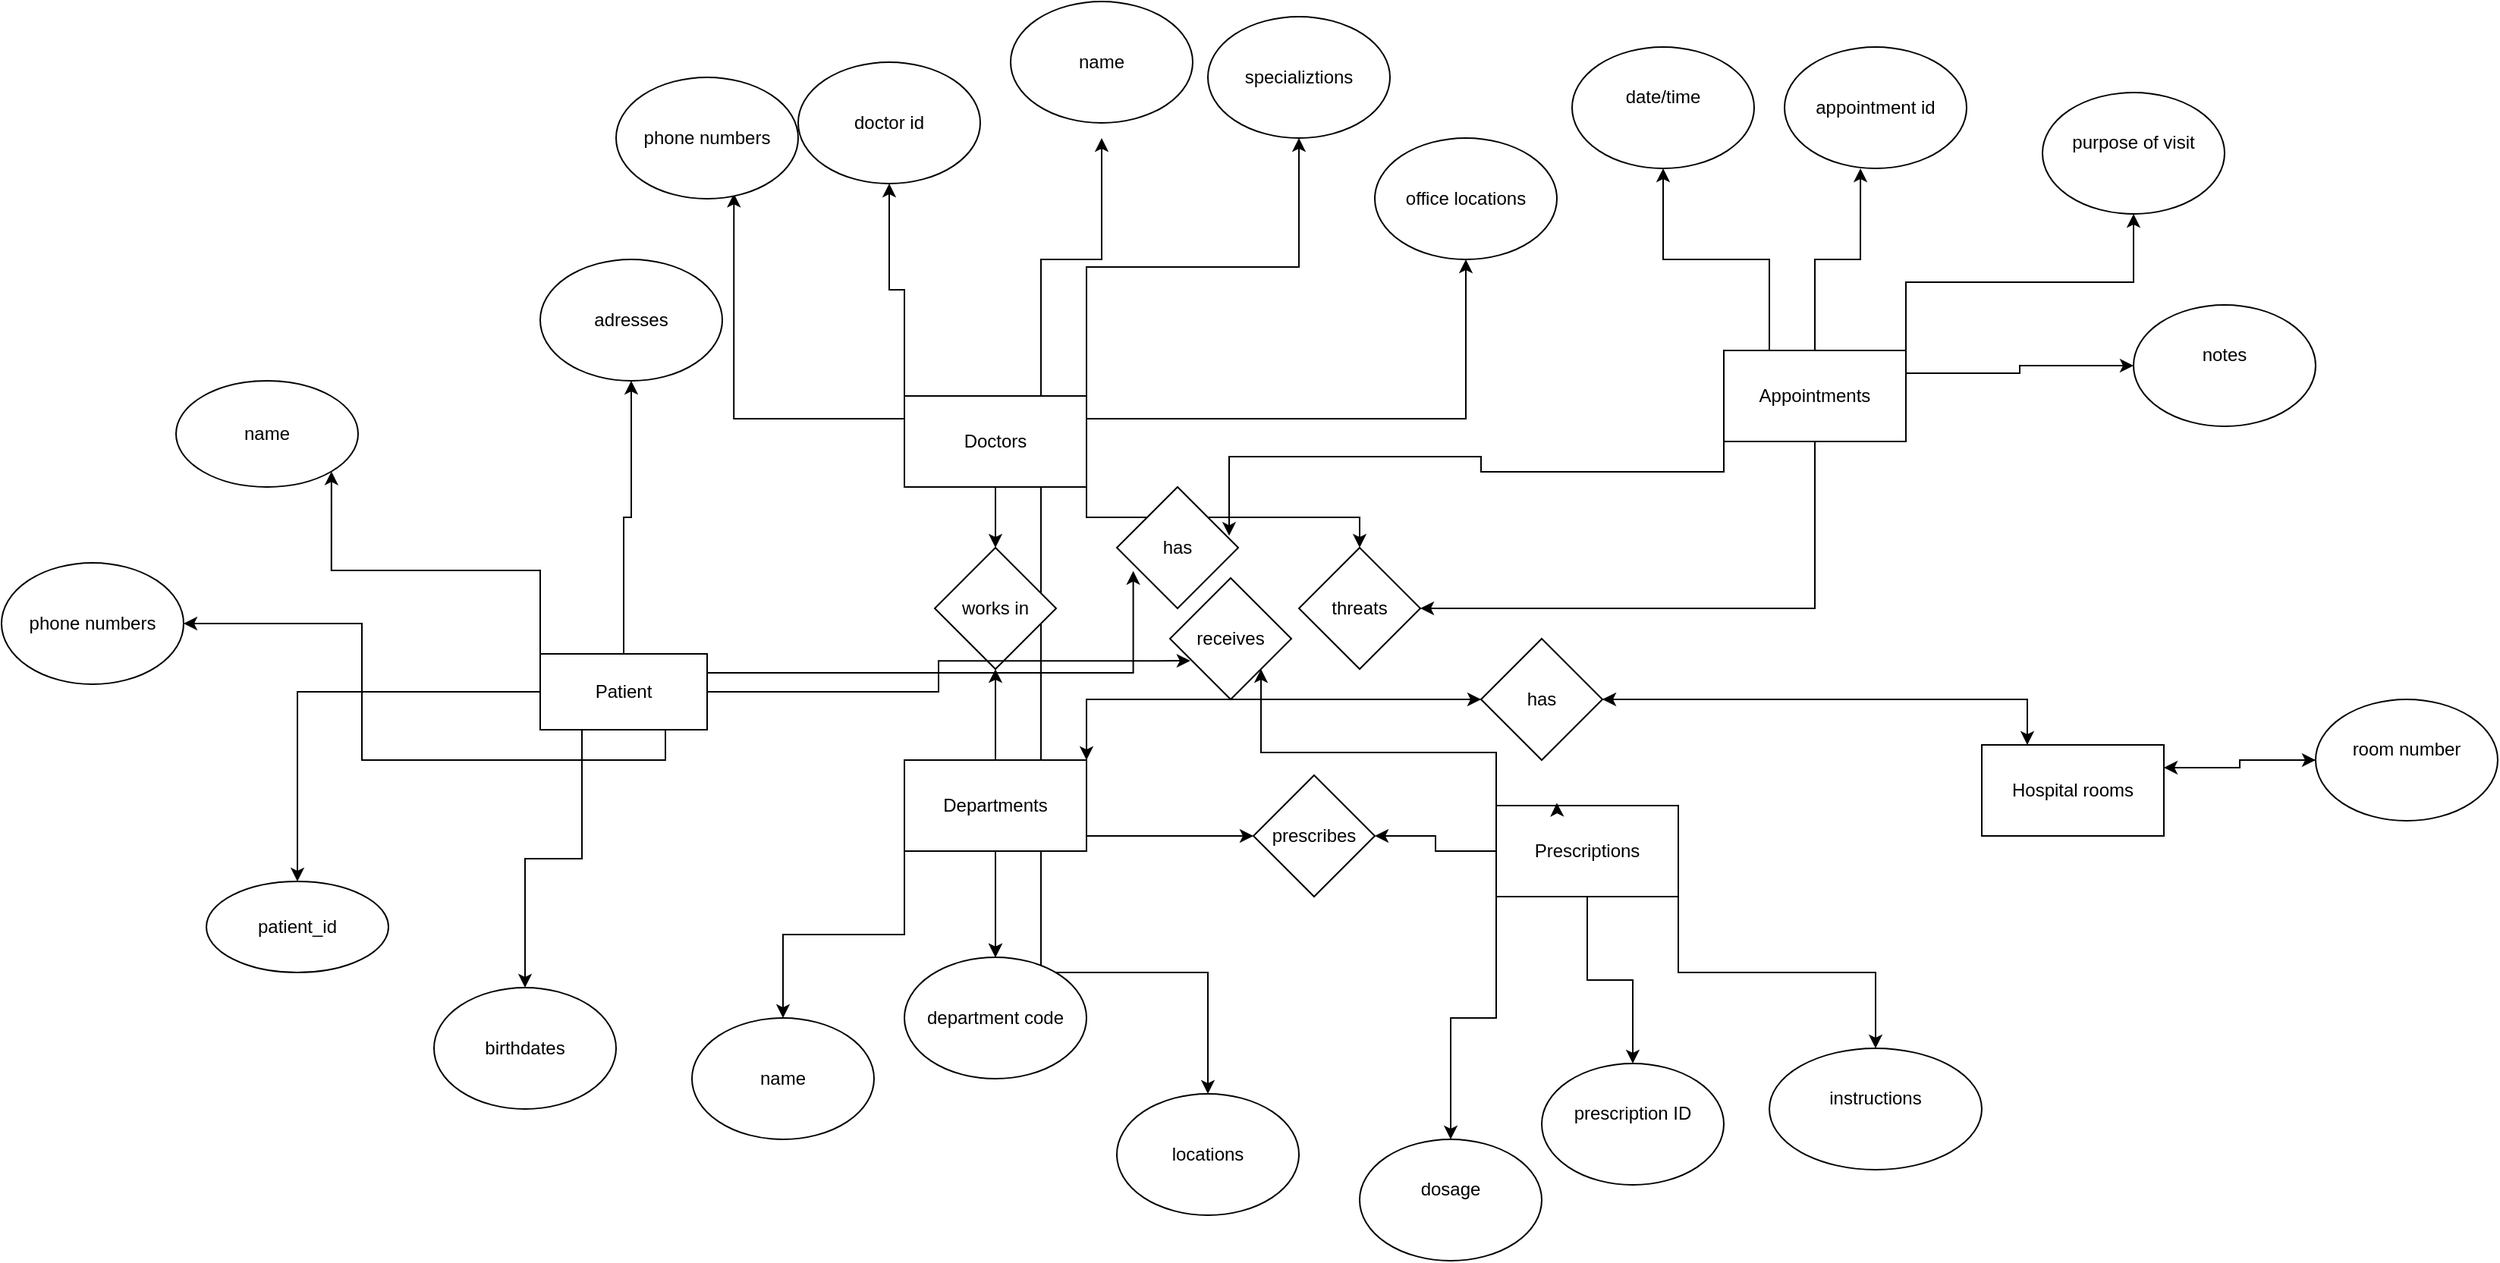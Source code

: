 <mxfile version="28.2.2">
  <diagram name="Page-1" id="Okyo70iiBeOFteqgniGM">
    <mxGraphModel dx="2934" dy="2416" grid="1" gridSize="10" guides="1" tooltips="1" connect="1" arrows="1" fold="1" page="1" pageScale="1" pageWidth="850" pageHeight="1100" math="0" shadow="0">
      <root>
        <mxCell id="0" />
        <mxCell id="1" parent="0" />
        <mxCell id="xxZGd4Kee1xpuVlzAXk--7" style="edgeStyle=orthogonalEdgeStyle;rounded=0;orthogonalLoop=1;jettySize=auto;html=1;exitX=0;exitY=0.5;exitDx=0;exitDy=0;entryX=0.5;entryY=0;entryDx=0;entryDy=0;" edge="1" parent="1" source="Ht5dXqHMME09dJcP722R-1" target="xxZGd4Kee1xpuVlzAXk--6">
          <mxGeometry relative="1" as="geometry" />
        </mxCell>
        <mxCell id="xxZGd4Kee1xpuVlzAXk--9" style="edgeStyle=orthogonalEdgeStyle;rounded=0;orthogonalLoop=1;jettySize=auto;html=1;exitX=0;exitY=0;exitDx=0;exitDy=0;entryX=1;entryY=1;entryDx=0;entryDy=0;" edge="1" parent="1" source="Ht5dXqHMME09dJcP722R-1" target="xxZGd4Kee1xpuVlzAXk--8">
          <mxGeometry relative="1" as="geometry" />
        </mxCell>
        <mxCell id="xxZGd4Kee1xpuVlzAXk--11" style="edgeStyle=orthogonalEdgeStyle;rounded=0;orthogonalLoop=1;jettySize=auto;html=1;exitX=0.25;exitY=1;exitDx=0;exitDy=0;" edge="1" parent="1" source="Ht5dXqHMME09dJcP722R-1" target="xxZGd4Kee1xpuVlzAXk--10">
          <mxGeometry relative="1" as="geometry" />
        </mxCell>
        <mxCell id="xxZGd4Kee1xpuVlzAXk--13" style="edgeStyle=orthogonalEdgeStyle;rounded=0;orthogonalLoop=1;jettySize=auto;html=1;exitX=0.5;exitY=0;exitDx=0;exitDy=0;" edge="1" parent="1" source="Ht5dXqHMME09dJcP722R-1" target="xxZGd4Kee1xpuVlzAXk--12">
          <mxGeometry relative="1" as="geometry" />
        </mxCell>
        <mxCell id="xxZGd4Kee1xpuVlzAXk--15" style="edgeStyle=orthogonalEdgeStyle;rounded=0;orthogonalLoop=1;jettySize=auto;html=1;exitX=0.75;exitY=1;exitDx=0;exitDy=0;" edge="1" parent="1" source="Ht5dXqHMME09dJcP722R-1" target="xxZGd4Kee1xpuVlzAXk--14">
          <mxGeometry relative="1" as="geometry" />
        </mxCell>
        <mxCell id="Ht5dXqHMME09dJcP722R-1" value="Patient" style="rounded=0;whiteSpace=wrap;html=1;" parent="1" vertex="1">
          <mxGeometry x="-70" y="290" width="110" height="50" as="geometry" />
        </mxCell>
        <mxCell id="xxZGd4Kee1xpuVlzAXk--17" style="edgeStyle=orthogonalEdgeStyle;rounded=0;orthogonalLoop=1;jettySize=auto;html=1;exitX=0;exitY=0;exitDx=0;exitDy=0;" edge="1" parent="1" source="xxZGd4Kee1xpuVlzAXk--1" target="xxZGd4Kee1xpuVlzAXk--16">
          <mxGeometry relative="1" as="geometry" />
        </mxCell>
        <mxCell id="xxZGd4Kee1xpuVlzAXk--21" style="edgeStyle=orthogonalEdgeStyle;rounded=0;orthogonalLoop=1;jettySize=auto;html=1;exitX=1;exitY=0;exitDx=0;exitDy=0;entryX=0.5;entryY=1;entryDx=0;entryDy=0;" edge="1" parent="1" source="xxZGd4Kee1xpuVlzAXk--1" target="xxZGd4Kee1xpuVlzAXk--20">
          <mxGeometry relative="1" as="geometry" />
        </mxCell>
        <mxCell id="xxZGd4Kee1xpuVlzAXk--23" style="edgeStyle=orthogonalEdgeStyle;rounded=0;orthogonalLoop=1;jettySize=auto;html=1;exitX=0;exitY=0.25;exitDx=0;exitDy=0;entryX=0.647;entryY=0.958;entryDx=0;entryDy=0;entryPerimeter=0;" edge="1" parent="1" source="xxZGd4Kee1xpuVlzAXk--1" target="xxZGd4Kee1xpuVlzAXk--22">
          <mxGeometry relative="1" as="geometry">
            <mxPoint x="60" as="targetPoint" />
          </mxGeometry>
        </mxCell>
        <mxCell id="xxZGd4Kee1xpuVlzAXk--25" style="edgeStyle=orthogonalEdgeStyle;rounded=0;orthogonalLoop=1;jettySize=auto;html=1;exitX=1;exitY=0.25;exitDx=0;exitDy=0;" edge="1" parent="1" source="xxZGd4Kee1xpuVlzAXk--1" target="xxZGd4Kee1xpuVlzAXk--24">
          <mxGeometry relative="1" as="geometry" />
        </mxCell>
        <mxCell id="xxZGd4Kee1xpuVlzAXk--54" style="edgeStyle=orthogonalEdgeStyle;rounded=0;orthogonalLoop=1;jettySize=auto;html=1;exitX=1;exitY=1;exitDx=0;exitDy=0;" edge="1" parent="1" source="xxZGd4Kee1xpuVlzAXk--1" target="xxZGd4Kee1xpuVlzAXk--53">
          <mxGeometry relative="1" as="geometry" />
        </mxCell>
        <mxCell id="xxZGd4Kee1xpuVlzAXk--57" style="edgeStyle=orthogonalEdgeStyle;rounded=0;orthogonalLoop=1;jettySize=auto;html=1;exitX=0.5;exitY=1;exitDx=0;exitDy=0;" edge="1" parent="1" source="xxZGd4Kee1xpuVlzAXk--1" target="xxZGd4Kee1xpuVlzAXk--56">
          <mxGeometry relative="1" as="geometry" />
        </mxCell>
        <mxCell id="xxZGd4Kee1xpuVlzAXk--71" style="edgeStyle=orthogonalEdgeStyle;rounded=0;orthogonalLoop=1;jettySize=auto;html=1;exitX=0.75;exitY=1;exitDx=0;exitDy=0;entryX=0;entryY=0.5;entryDx=0;entryDy=0;" edge="1" parent="1" source="xxZGd4Kee1xpuVlzAXk--1" target="xxZGd4Kee1xpuVlzAXk--68">
          <mxGeometry relative="1" as="geometry" />
        </mxCell>
        <mxCell id="xxZGd4Kee1xpuVlzAXk--1" value="Doctors" style="rounded=0;whiteSpace=wrap;html=1;" vertex="1" parent="1">
          <mxGeometry x="170" y="120" width="120" height="60" as="geometry" />
        </mxCell>
        <mxCell id="xxZGd4Kee1xpuVlzAXk--27" style="edgeStyle=orthogonalEdgeStyle;rounded=0;orthogonalLoop=1;jettySize=auto;html=1;exitX=0.5;exitY=1;exitDx=0;exitDy=0;" edge="1" parent="1" source="xxZGd4Kee1xpuVlzAXk--2" target="xxZGd4Kee1xpuVlzAXk--26">
          <mxGeometry relative="1" as="geometry" />
        </mxCell>
        <mxCell id="xxZGd4Kee1xpuVlzAXk--29" style="edgeStyle=orthogonalEdgeStyle;rounded=0;orthogonalLoop=1;jettySize=auto;html=1;exitX=0.5;exitY=1;exitDx=0;exitDy=0;entryX=0.5;entryY=0;entryDx=0;entryDy=0;" edge="1" parent="1" source="xxZGd4Kee1xpuVlzAXk--2" target="xxZGd4Kee1xpuVlzAXk--26">
          <mxGeometry relative="1" as="geometry">
            <mxPoint x="230" y="450" as="targetPoint" />
          </mxGeometry>
        </mxCell>
        <mxCell id="xxZGd4Kee1xpuVlzAXk--30" style="edgeStyle=orthogonalEdgeStyle;rounded=0;orthogonalLoop=1;jettySize=auto;html=1;exitX=0;exitY=1;exitDx=0;exitDy=0;" edge="1" parent="1" source="xxZGd4Kee1xpuVlzAXk--2" target="xxZGd4Kee1xpuVlzAXk--28">
          <mxGeometry relative="1" as="geometry" />
        </mxCell>
        <mxCell id="xxZGd4Kee1xpuVlzAXk--32" style="edgeStyle=orthogonalEdgeStyle;rounded=0;orthogonalLoop=1;jettySize=auto;html=1;exitX=0.75;exitY=1;exitDx=0;exitDy=0;" edge="1" parent="1" source="xxZGd4Kee1xpuVlzAXk--2" target="xxZGd4Kee1xpuVlzAXk--31">
          <mxGeometry relative="1" as="geometry" />
        </mxCell>
        <mxCell id="xxZGd4Kee1xpuVlzAXk--58" style="edgeStyle=orthogonalEdgeStyle;rounded=0;orthogonalLoop=1;jettySize=auto;html=1;exitX=0.5;exitY=0;exitDx=0;exitDy=0;" edge="1" parent="1" source="xxZGd4Kee1xpuVlzAXk--2">
          <mxGeometry relative="1" as="geometry">
            <mxPoint x="230" y="300" as="targetPoint" />
          </mxGeometry>
        </mxCell>
        <mxCell id="xxZGd4Kee1xpuVlzAXk--61" style="edgeStyle=orthogonalEdgeStyle;rounded=0;orthogonalLoop=1;jettySize=auto;html=1;exitX=1;exitY=0;exitDx=0;exitDy=0;entryX=0;entryY=0.5;entryDx=0;entryDy=0;" edge="1" parent="1" source="xxZGd4Kee1xpuVlzAXk--2" target="xxZGd4Kee1xpuVlzAXk--60">
          <mxGeometry relative="1" as="geometry" />
        </mxCell>
        <mxCell id="xxZGd4Kee1xpuVlzAXk--2" value="Departments" style="rounded=0;whiteSpace=wrap;html=1;" vertex="1" parent="1">
          <mxGeometry x="170" y="360" width="120" height="60" as="geometry" />
        </mxCell>
        <mxCell id="xxZGd4Kee1xpuVlzAXk--36" style="edgeStyle=orthogonalEdgeStyle;rounded=0;orthogonalLoop=1;jettySize=auto;html=1;exitX=0.25;exitY=0;exitDx=0;exitDy=0;" edge="1" parent="1" source="xxZGd4Kee1xpuVlzAXk--3" target="xxZGd4Kee1xpuVlzAXk--35">
          <mxGeometry relative="1" as="geometry" />
        </mxCell>
        <mxCell id="xxZGd4Kee1xpuVlzAXk--38" style="edgeStyle=orthogonalEdgeStyle;rounded=0;orthogonalLoop=1;jettySize=auto;html=1;exitX=1;exitY=0;exitDx=0;exitDy=0;" edge="1" parent="1" source="xxZGd4Kee1xpuVlzAXk--3" target="xxZGd4Kee1xpuVlzAXk--37">
          <mxGeometry relative="1" as="geometry" />
        </mxCell>
        <mxCell id="xxZGd4Kee1xpuVlzAXk--40" style="edgeStyle=orthogonalEdgeStyle;rounded=0;orthogonalLoop=1;jettySize=auto;html=1;exitX=1;exitY=0.25;exitDx=0;exitDy=0;entryX=0;entryY=0.5;entryDx=0;entryDy=0;" edge="1" parent="1" source="xxZGd4Kee1xpuVlzAXk--3" target="xxZGd4Kee1xpuVlzAXk--39">
          <mxGeometry relative="1" as="geometry" />
        </mxCell>
        <mxCell id="xxZGd4Kee1xpuVlzAXk--55" style="edgeStyle=orthogonalEdgeStyle;rounded=0;orthogonalLoop=1;jettySize=auto;html=1;exitX=0.5;exitY=1;exitDx=0;exitDy=0;entryX=1;entryY=0.5;entryDx=0;entryDy=0;" edge="1" parent="1" source="xxZGd4Kee1xpuVlzAXk--3" target="xxZGd4Kee1xpuVlzAXk--53">
          <mxGeometry relative="1" as="geometry" />
        </mxCell>
        <mxCell id="xxZGd4Kee1xpuVlzAXk--3" value="Appointments" style="rounded=0;whiteSpace=wrap;html=1;" vertex="1" parent="1">
          <mxGeometry x="710" y="90" width="120" height="60" as="geometry" />
        </mxCell>
        <mxCell id="xxZGd4Kee1xpuVlzAXk--42" style="edgeStyle=orthogonalEdgeStyle;rounded=0;orthogonalLoop=1;jettySize=auto;html=1;exitX=0.5;exitY=1;exitDx=0;exitDy=0;entryX=0.5;entryY=0;entryDx=0;entryDy=0;" edge="1" parent="1" source="xxZGd4Kee1xpuVlzAXk--4" target="xxZGd4Kee1xpuVlzAXk--41">
          <mxGeometry relative="1" as="geometry" />
        </mxCell>
        <mxCell id="xxZGd4Kee1xpuVlzAXk--45" style="edgeStyle=orthogonalEdgeStyle;rounded=0;orthogonalLoop=1;jettySize=auto;html=1;exitX=0;exitY=1;exitDx=0;exitDy=0;" edge="1" parent="1" source="xxZGd4Kee1xpuVlzAXk--4" target="xxZGd4Kee1xpuVlzAXk--44">
          <mxGeometry relative="1" as="geometry" />
        </mxCell>
        <mxCell id="xxZGd4Kee1xpuVlzAXk--46" style="edgeStyle=orthogonalEdgeStyle;rounded=0;orthogonalLoop=1;jettySize=auto;html=1;exitX=1;exitY=1;exitDx=0;exitDy=0;" edge="1" parent="1" source="xxZGd4Kee1xpuVlzAXk--4" target="xxZGd4Kee1xpuVlzAXk--43">
          <mxGeometry relative="1" as="geometry" />
        </mxCell>
        <mxCell id="xxZGd4Kee1xpuVlzAXk--67" style="edgeStyle=orthogonalEdgeStyle;rounded=0;orthogonalLoop=1;jettySize=auto;html=1;exitX=0;exitY=0;exitDx=0;exitDy=0;entryX=1;entryY=1;entryDx=0;entryDy=0;" edge="1" parent="1" source="xxZGd4Kee1xpuVlzAXk--4" target="xxZGd4Kee1xpuVlzAXk--65">
          <mxGeometry relative="1" as="geometry" />
        </mxCell>
        <mxCell id="xxZGd4Kee1xpuVlzAXk--70" style="edgeStyle=orthogonalEdgeStyle;rounded=0;orthogonalLoop=1;jettySize=auto;html=1;exitX=0;exitY=0.5;exitDx=0;exitDy=0;" edge="1" parent="1" source="xxZGd4Kee1xpuVlzAXk--4" target="xxZGd4Kee1xpuVlzAXk--68">
          <mxGeometry relative="1" as="geometry" />
        </mxCell>
        <mxCell id="xxZGd4Kee1xpuVlzAXk--4" value="Prescriptions" style="rounded=0;whiteSpace=wrap;html=1;" vertex="1" parent="1">
          <mxGeometry x="560" y="390" width="120" height="60" as="geometry" />
        </mxCell>
        <mxCell id="xxZGd4Kee1xpuVlzAXk--48" style="edgeStyle=orthogonalEdgeStyle;rounded=0;orthogonalLoop=1;jettySize=auto;html=1;exitX=1;exitY=0.25;exitDx=0;exitDy=0;entryX=0;entryY=0.5;entryDx=0;entryDy=0;" edge="1" parent="1" source="xxZGd4Kee1xpuVlzAXk--5" target="xxZGd4Kee1xpuVlzAXk--47">
          <mxGeometry relative="1" as="geometry" />
        </mxCell>
        <mxCell id="xxZGd4Kee1xpuVlzAXk--62" style="edgeStyle=orthogonalEdgeStyle;rounded=0;orthogonalLoop=1;jettySize=auto;html=1;exitX=0.25;exitY=0;exitDx=0;exitDy=0;entryX=1;entryY=0.5;entryDx=0;entryDy=0;" edge="1" parent="1" source="xxZGd4Kee1xpuVlzAXk--5" target="xxZGd4Kee1xpuVlzAXk--60">
          <mxGeometry relative="1" as="geometry" />
        </mxCell>
        <mxCell id="xxZGd4Kee1xpuVlzAXk--5" value="Hospital rooms" style="rounded=0;whiteSpace=wrap;html=1;" vertex="1" parent="1">
          <mxGeometry x="880" y="350" width="120" height="60" as="geometry" />
        </mxCell>
        <mxCell id="xxZGd4Kee1xpuVlzAXk--6" value="patient_id" style="ellipse;whiteSpace=wrap;html=1;" vertex="1" parent="1">
          <mxGeometry x="-290" y="440" width="120" height="60" as="geometry" />
        </mxCell>
        <mxCell id="xxZGd4Kee1xpuVlzAXk--8" value="name" style="ellipse;whiteSpace=wrap;html=1;" vertex="1" parent="1">
          <mxGeometry x="-310" y="110" width="120" height="70" as="geometry" />
        </mxCell>
        <mxCell id="xxZGd4Kee1xpuVlzAXk--10" value="birthdates" style="ellipse;whiteSpace=wrap;html=1;" vertex="1" parent="1">
          <mxGeometry x="-140" y="510" width="120" height="80" as="geometry" />
        </mxCell>
        <mxCell id="xxZGd4Kee1xpuVlzAXk--12" value="adresses" style="ellipse;whiteSpace=wrap;html=1;" vertex="1" parent="1">
          <mxGeometry x="-70" y="30" width="120" height="80" as="geometry" />
        </mxCell>
        <mxCell id="xxZGd4Kee1xpuVlzAXk--14" value="phone numbers" style="ellipse;whiteSpace=wrap;html=1;" vertex="1" parent="1">
          <mxGeometry x="-425" y="230" width="120" height="80" as="geometry" />
        </mxCell>
        <mxCell id="xxZGd4Kee1xpuVlzAXk--16" value="doctor id" style="ellipse;whiteSpace=wrap;html=1;" vertex="1" parent="1">
          <mxGeometry x="100" y="-100" width="120" height="80" as="geometry" />
        </mxCell>
        <mxCell id="xxZGd4Kee1xpuVlzAXk--18" value="name" style="ellipse;whiteSpace=wrap;html=1;" vertex="1" parent="1">
          <mxGeometry x="240" y="-140" width="120" height="80" as="geometry" />
        </mxCell>
        <mxCell id="xxZGd4Kee1xpuVlzAXk--19" style="edgeStyle=orthogonalEdgeStyle;rounded=0;orthogonalLoop=1;jettySize=auto;html=1;exitX=0.75;exitY=0;exitDx=0;exitDy=0;entryX=0.5;entryY=1.125;entryDx=0;entryDy=0;entryPerimeter=0;" edge="1" parent="1" source="xxZGd4Kee1xpuVlzAXk--1" target="xxZGd4Kee1xpuVlzAXk--18">
          <mxGeometry relative="1" as="geometry" />
        </mxCell>
        <mxCell id="xxZGd4Kee1xpuVlzAXk--20" value="specializtions" style="ellipse;whiteSpace=wrap;html=1;" vertex="1" parent="1">
          <mxGeometry x="370" y="-130" width="120" height="80" as="geometry" />
        </mxCell>
        <mxCell id="xxZGd4Kee1xpuVlzAXk--22" value="phone numbers" style="ellipse;whiteSpace=wrap;html=1;" vertex="1" parent="1">
          <mxGeometry x="-20" y="-90" width="120" height="80" as="geometry" />
        </mxCell>
        <mxCell id="xxZGd4Kee1xpuVlzAXk--24" value="office locations" style="ellipse;whiteSpace=wrap;html=1;" vertex="1" parent="1">
          <mxGeometry x="480" y="-50" width="120" height="80" as="geometry" />
        </mxCell>
        <mxCell id="xxZGd4Kee1xpuVlzAXk--26" value="department code" style="ellipse;whiteSpace=wrap;html=1;" vertex="1" parent="1">
          <mxGeometry x="170" y="490" width="120" height="80" as="geometry" />
        </mxCell>
        <mxCell id="xxZGd4Kee1xpuVlzAXk--28" value="name" style="ellipse;whiteSpace=wrap;html=1;" vertex="1" parent="1">
          <mxGeometry x="30" y="530" width="120" height="80" as="geometry" />
        </mxCell>
        <mxCell id="xxZGd4Kee1xpuVlzAXk--31" value="locations" style="ellipse;whiteSpace=wrap;html=1;" vertex="1" parent="1">
          <mxGeometry x="310" y="580" width="120" height="80" as="geometry" />
        </mxCell>
        <mxCell id="xxZGd4Kee1xpuVlzAXk--33" value="appointment id" style="ellipse;whiteSpace=wrap;html=1;" vertex="1" parent="1">
          <mxGeometry x="750" y="-110" width="120" height="80" as="geometry" />
        </mxCell>
        <mxCell id="xxZGd4Kee1xpuVlzAXk--34" style="edgeStyle=orthogonalEdgeStyle;rounded=0;orthogonalLoop=1;jettySize=auto;html=1;exitX=0.5;exitY=0;exitDx=0;exitDy=0;entryX=0.417;entryY=1;entryDx=0;entryDy=0;entryPerimeter=0;" edge="1" parent="1" source="xxZGd4Kee1xpuVlzAXk--3" target="xxZGd4Kee1xpuVlzAXk--33">
          <mxGeometry relative="1" as="geometry" />
        </mxCell>
        <mxCell id="xxZGd4Kee1xpuVlzAXk--35" value="&#xa;date/time&#xa;&#xa;" style="ellipse;whiteSpace=wrap;html=1;" vertex="1" parent="1">
          <mxGeometry x="610" y="-110" width="120" height="80" as="geometry" />
        </mxCell>
        <mxCell id="xxZGd4Kee1xpuVlzAXk--37" value="&#xa;purpose of visit&#xa;&#xa;" style="ellipse;whiteSpace=wrap;html=1;" vertex="1" parent="1">
          <mxGeometry x="920" y="-80" width="120" height="80" as="geometry" />
        </mxCell>
        <mxCell id="xxZGd4Kee1xpuVlzAXk--39" value="&#xa;notes&#xa;&#xa;" style="ellipse;whiteSpace=wrap;html=1;" vertex="1" parent="1">
          <mxGeometry x="980" y="60" width="120" height="80" as="geometry" />
        </mxCell>
        <mxCell id="xxZGd4Kee1xpuVlzAXk--41" value="&#xa;prescription ID&#xa;&#xa;" style="ellipse;whiteSpace=wrap;html=1;" vertex="1" parent="1">
          <mxGeometry x="590" y="560" width="120" height="80" as="geometry" />
        </mxCell>
        <mxCell id="xxZGd4Kee1xpuVlzAXk--43" value="&#xa;instructions&#xa;&#xa;" style="ellipse;whiteSpace=wrap;html=1;" vertex="1" parent="1">
          <mxGeometry x="740" y="550" width="140" height="80" as="geometry" />
        </mxCell>
        <mxCell id="xxZGd4Kee1xpuVlzAXk--44" value="&#xa;dosage&#xa;&#xa;" style="ellipse;whiteSpace=wrap;html=1;" vertex="1" parent="1">
          <mxGeometry x="470" y="610" width="120" height="80" as="geometry" />
        </mxCell>
        <mxCell id="xxZGd4Kee1xpuVlzAXk--49" style="edgeStyle=orthogonalEdgeStyle;rounded=0;orthogonalLoop=1;jettySize=auto;html=1;exitX=0;exitY=0.5;exitDx=0;exitDy=0;entryX=1;entryY=0.25;entryDx=0;entryDy=0;" edge="1" parent="1" source="xxZGd4Kee1xpuVlzAXk--47" target="xxZGd4Kee1xpuVlzAXk--5">
          <mxGeometry relative="1" as="geometry" />
        </mxCell>
        <mxCell id="xxZGd4Kee1xpuVlzAXk--47" value="&#xa;room number&#xa;&#xa;" style="ellipse;whiteSpace=wrap;html=1;" vertex="1" parent="1">
          <mxGeometry x="1100" y="320" width="120" height="80" as="geometry" />
        </mxCell>
        <mxCell id="xxZGd4Kee1xpuVlzAXk--50" value="has" style="rhombus;whiteSpace=wrap;html=1;" vertex="1" parent="1">
          <mxGeometry x="310" y="180" width="80" height="80" as="geometry" />
        </mxCell>
        <mxCell id="xxZGd4Kee1xpuVlzAXk--51" style="edgeStyle=orthogonalEdgeStyle;rounded=0;orthogonalLoop=1;jettySize=auto;html=1;exitX=1;exitY=0.25;exitDx=0;exitDy=0;entryX=0.135;entryY=0.692;entryDx=0;entryDy=0;entryPerimeter=0;" edge="1" parent="1" source="Ht5dXqHMME09dJcP722R-1" target="xxZGd4Kee1xpuVlzAXk--50">
          <mxGeometry relative="1" as="geometry" />
        </mxCell>
        <mxCell id="xxZGd4Kee1xpuVlzAXk--52" style="edgeStyle=orthogonalEdgeStyle;rounded=0;orthogonalLoop=1;jettySize=auto;html=1;exitX=0;exitY=1;exitDx=0;exitDy=0;entryX=0.925;entryY=0.402;entryDx=0;entryDy=0;entryPerimeter=0;" edge="1" parent="1" source="xxZGd4Kee1xpuVlzAXk--3" target="xxZGd4Kee1xpuVlzAXk--50">
          <mxGeometry relative="1" as="geometry" />
        </mxCell>
        <mxCell id="xxZGd4Kee1xpuVlzAXk--53" value="threats" style="rhombus;whiteSpace=wrap;html=1;" vertex="1" parent="1">
          <mxGeometry x="430" y="220" width="80" height="80" as="geometry" />
        </mxCell>
        <mxCell id="xxZGd4Kee1xpuVlzAXk--56" value="works in" style="rhombus;whiteSpace=wrap;html=1;" vertex="1" parent="1">
          <mxGeometry x="190" y="220" width="80" height="80" as="geometry" />
        </mxCell>
        <mxCell id="xxZGd4Kee1xpuVlzAXk--63" style="edgeStyle=orthogonalEdgeStyle;rounded=0;orthogonalLoop=1;jettySize=auto;html=1;exitX=1;exitY=0.5;exitDx=0;exitDy=0;entryX=0.25;entryY=0;entryDx=0;entryDy=0;" edge="1" parent="1" source="xxZGd4Kee1xpuVlzAXk--60" target="xxZGd4Kee1xpuVlzAXk--5">
          <mxGeometry relative="1" as="geometry" />
        </mxCell>
        <mxCell id="xxZGd4Kee1xpuVlzAXk--64" style="edgeStyle=orthogonalEdgeStyle;rounded=0;orthogonalLoop=1;jettySize=auto;html=1;exitX=0;exitY=0.5;exitDx=0;exitDy=0;entryX=1;entryY=0;entryDx=0;entryDy=0;" edge="1" parent="1" source="xxZGd4Kee1xpuVlzAXk--60" target="xxZGd4Kee1xpuVlzAXk--2">
          <mxGeometry relative="1" as="geometry" />
        </mxCell>
        <mxCell id="xxZGd4Kee1xpuVlzAXk--60" value="has" style="rhombus;whiteSpace=wrap;html=1;" vertex="1" parent="1">
          <mxGeometry x="550" y="280" width="80" height="80" as="geometry" />
        </mxCell>
        <mxCell id="xxZGd4Kee1xpuVlzAXk--65" value="receives" style="rhombus;whiteSpace=wrap;html=1;" vertex="1" parent="1">
          <mxGeometry x="345" y="240" width="80" height="80" as="geometry" />
        </mxCell>
        <mxCell id="xxZGd4Kee1xpuVlzAXk--66" style="edgeStyle=orthogonalEdgeStyle;rounded=0;orthogonalLoop=1;jettySize=auto;html=1;exitX=1;exitY=0.5;exitDx=0;exitDy=0;entryX=0.168;entryY=0.682;entryDx=0;entryDy=0;entryPerimeter=0;" edge="1" parent="1" source="Ht5dXqHMME09dJcP722R-1" target="xxZGd4Kee1xpuVlzAXk--65">
          <mxGeometry relative="1" as="geometry" />
        </mxCell>
        <mxCell id="xxZGd4Kee1xpuVlzAXk--68" value="prescribes" style="rhombus;whiteSpace=wrap;html=1;" vertex="1" parent="1">
          <mxGeometry x="400" y="370" width="80" height="80" as="geometry" />
        </mxCell>
        <mxCell id="xxZGd4Kee1xpuVlzAXk--69" style="edgeStyle=orthogonalEdgeStyle;rounded=0;orthogonalLoop=1;jettySize=auto;html=1;exitX=0.25;exitY=0;exitDx=0;exitDy=0;entryX=0.333;entryY=-0.03;entryDx=0;entryDy=0;entryPerimeter=0;" edge="1" parent="1" source="xxZGd4Kee1xpuVlzAXk--4" target="xxZGd4Kee1xpuVlzAXk--4">
          <mxGeometry relative="1" as="geometry" />
        </mxCell>
      </root>
    </mxGraphModel>
  </diagram>
</mxfile>
